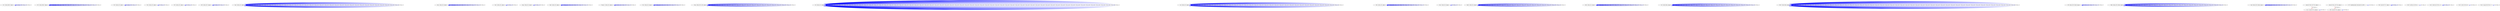 digraph {
Node0x2cf7300[label="  %1 = alloca float*, align 4"];
Node0x2cf7300 -> Node0x2cf7300[label="D:0.00ns L:0",color=blue];
Node0x2cf7300 -> Node0x2cf7300[label="D:0.00ns L:0",color=blue];
Node0x2cf7300 -> Node0x2cf7300[label="D:0.00ns L:0",color=blue];
Node0x2cf77f0[label="  %2 = alloca float*, align 4"];
Node0x2cf77f0 -> Node0x2cf77f0[label="D:0.00ns L:0",color=blue];
Node0x2cf77f0 -> Node0x2cf77f0[label="D:0.00ns L:0",color=blue];
Node0x2cf77f0 -> Node0x2cf77f0[label="D:0.00ns L:0",color=blue];
Node0x2cf77f0 -> Node0x2cf77f0[label="D:0.00ns L:0",color=blue];
Node0x2cf77f0 -> Node0x2cf77f0[label="D:0.00ns L:0",color=blue];
Node0x2cf77f0 -> Node0x2cf77f0[label="D:0.00ns L:0",color=blue];
Node0x2cf77f0 -> Node0x2cf77f0[label="D:0.00ns L:0",color=blue];
Node0x2cf77f0 -> Node0x2cf77f0[label="D:0.00ns L:0",color=blue];
Node0x2cf77f0 -> Node0x2cf77f0[label="D:0.00ns L:0",color=blue];
Node0x2cf77f0 -> Node0x2cf77f0[label="D:0.00ns L:0",color=blue];
Node0x2cf78d0[label="  %3 = alloca i32, align 4"];
Node0x2cf78d0 -> Node0x2cf78d0[label="D:0.00ns L:0",color=blue];
Node0x2cf78d0 -> Node0x2cf78d0[label="D:0.00ns L:0",color=blue];
Node0x2cf78d0 -> Node0x2cf78d0[label="D:0.00ns L:0",color=blue];
Node0x2cf79b0[label="  %4 = alloca i32, align 4"];
Node0x2cf79b0 -> Node0x2cf79b0[label="D:0.00ns L:0",color=blue];
Node0x2cf79b0 -> Node0x2cf79b0[label="D:0.00ns L:0",color=blue];
Node0x2cf7a90[label="  %5 = alloca i32, align 4"];
Node0x2cf7a90 -> Node0x2cf7a90[label="D:0.00ns L:0",color=blue];
Node0x2cf7a90 -> Node0x2cf7a90[label="D:0.00ns L:0",color=blue];
Node0x2cf7b70[label="  %6 = alloca i32*, align 4"];
Node0x2cf7b70 -> Node0x2cf7b70[label="D:0.00ns L:0",color=blue];
Node0x2cf7b70 -> Node0x2cf7b70[label="D:0.00ns L:0",color=blue];
Node0x2cf7b70 -> Node0x2cf7b70[label="D:0.00ns L:0",color=blue];
Node0x2cf7c50[label="  %jz = alloca i32, align 4"];
Node0x2cf7c50 -> Node0x2cf7c50[label="D:0.00ns L:0",color=blue];
Node0x2cf7c50 -> Node0x2cf7c50[label="D:0.00ns L:0",color=blue];
Node0x2cf7c50 -> Node0x2cf7c50[label="D:0.00ns L:0",color=blue];
Node0x2cf7c50 -> Node0x2cf7c50[label="D:0.00ns L:0",color=blue];
Node0x2cf7c50 -> Node0x2cf7c50[label="D:0.00ns L:0",color=blue];
Node0x2cf7c50 -> Node0x2cf7c50[label="D:0.00ns L:0",color=blue];
Node0x2cf7c50 -> Node0x2cf7c50[label="D:0.00ns L:0",color=blue];
Node0x2cf7c50 -> Node0x2cf7c50[label="D:0.00ns L:0",color=blue];
Node0x2cf7c50 -> Node0x2cf7c50[label="D:0.00ns L:0",color=blue];
Node0x2cf7c50 -> Node0x2cf7c50[label="D:0.00ns L:0",color=blue];
Node0x2cf7c50 -> Node0x2cf7c50[label="D:0.00ns L:0",color=blue];
Node0x2cf7c50 -> Node0x2cf7c50[label="D:0.00ns L:0",color=blue];
Node0x2cf7c50 -> Node0x2cf7c50[label="D:0.00ns L:0",color=blue];
Node0x2cf7c50 -> Node0x2cf7c50[label="D:0.00ns L:0",color=blue];
Node0x2cf7c50 -> Node0x2cf7c50[label="D:0.00ns L:0",color=blue];
Node0x2cf7c50 -> Node0x2cf7c50[label="D:0.00ns L:0",color=blue];
Node0x2cf7c50 -> Node0x2cf7c50[label="D:0.00ns L:0",color=blue];
Node0x2cf7c50 -> Node0x2cf7c50[label="D:0.00ns L:0",color=blue];
Node0x2cf7c50 -> Node0x2cf7c50[label="D:0.00ns L:0",color=blue];
Node0x2cf7c50 -> Node0x2cf7c50[label="D:0.00ns L:0",color=blue];
Node0x2cf7c50 -> Node0x2cf7c50[label="D:0.00ns L:0",color=blue];
Node0x2cf7c50 -> Node0x2cf7c50[label="D:0.00ns L:0",color=blue];
Node0x2cf7c50 -> Node0x2cf7c50[label="D:0.00ns L:0",color=blue];
Node0x2cf7c50 -> Node0x2cf7c50[label="D:0.00ns L:0",color=blue];
Node0x2cf7c50 -> Node0x2cf7c50[label="D:0.00ns L:0",color=blue];
Node0x2cf7c50 -> Node0x2cf7c50[label="D:0.00ns L:0",color=blue];
Node0x2cf7c50 -> Node0x2cf7c50[label="D:0.00ns L:0",color=blue];
Node0x2cf7c50 -> Node0x2cf7c50[label="D:0.00ns L:0",color=blue];
Node0x2cf7c50 -> Node0x2cf7c50[label="D:0.00ns L:0",color=blue];
Node0x2cf7c50 -> Node0x2cf7c50[label="D:0.00ns L:0",color=blue];
Node0x2cf7c50 -> Node0x2cf7c50[label="D:0.00ns L:0",color=blue];
Node0x2cf4620[label="  %jx = alloca i32, align 4"];
Node0x2cf4620 -> Node0x2cf4620[label="D:0.00ns L:0",color=blue];
Node0x2cf4620 -> Node0x2cf4620[label="D:0.00ns L:0",color=blue];
Node0x2cf4620 -> Node0x2cf4620[label="D:0.00ns L:0",color=blue];
Node0x2cf4620 -> Node0x2cf4620[label="D:0.00ns L:0",color=blue];
Node0x2cf4620 -> Node0x2cf4620[label="D:0.00ns L:0",color=blue];
Node0x2cf4620 -> Node0x2cf4620[label="D:0.00ns L:0",color=blue];
Node0x2cf4620 -> Node0x2cf4620[label="D:0.00ns L:0",color=blue];
Node0x2cf4700[label="  %jv = alloca i32, align 4"];
Node0x2cf4700 -> Node0x2cf4700[label="D:0.00ns L:0",color=blue];
Node0x2cf4700 -> Node0x2cf4700[label="D:0.00ns L:0",color=blue];
Node0x2cf47e0[label="  %jp = alloca i32, align 4"];
Node0x2cf47e0 -> Node0x2cf47e0[label="D:0.00ns L:0",color=blue];
Node0x2cf47e0 -> Node0x2cf47e0[label="D:0.00ns L:0",color=blue];
Node0x2cf48c0[label="  %jk = alloca i32, align 4"];
Node0x2cf48c0 -> Node0x2cf48c0[label="D:0.00ns L:0",color=blue];
Node0x2cf48c0 -> Node0x2cf48c0[label="D:0.00ns L:0",color=blue];
Node0x2cf48c0 -> Node0x2cf48c0[label="D:0.00ns L:0",color=blue];
Node0x2cf48c0 -> Node0x2cf48c0[label="D:0.00ns L:0",color=blue];
Node0x2cf48c0 -> Node0x2cf48c0[label="D:0.00ns L:0",color=blue];
Node0x2cf48c0 -> Node0x2cf48c0[label="D:0.00ns L:0",color=blue];
Node0x2cf49a0[label="  %carry = alloca i32, align 4"];
Node0x2cf49a0 -> Node0x2cf49a0[label="D:0.00ns L:0",color=blue];
Node0x2cf49a0 -> Node0x2cf49a0[label="D:0.00ns L:0",color=blue];
Node0x2cf49a0 -> Node0x2cf49a0[label="D:0.00ns L:0",color=blue];
Node0x2cf49a0 -> Node0x2cf49a0[label="D:0.00ns L:0",color=blue];
Node0x2cf4a80[label="  %n = alloca i32, align 4"];
Node0x2cf4a80 -> Node0x2cf4a80[label="D:0.00ns L:0",color=blue];
Node0x2cf4a80 -> Node0x2cf4a80[label="D:0.00ns L:0",color=blue];
Node0x2cf4a80 -> Node0x2cf4a80[label="D:0.00ns L:0",color=blue];
Node0x2cf4a80 -> Node0x2cf4a80[label="D:0.00ns L:0",color=blue];
Node0x2cf4a80 -> Node0x2cf4a80[label="D:0.00ns L:0",color=blue];
Node0x2cf4a80 -> Node0x2cf4a80[label="D:0.00ns L:0",color=blue];
Node0x2cf4b60[label="  %iq = alloca [20 x i32], align 4"];
Node0x2cf4b60 -> Node0x2cf4b60[label="D:0.00ns L:0",color=blue];
Node0x2cf4b60 -> Node0x2cf4b60[label="D:0.00ns L:0",color=blue];
Node0x2cf4b60 -> Node0x2cf4b60[label="D:0.00ns L:0",color=blue];
Node0x2cf4b60 -> Node0x2cf4b60[label="D:0.00ns L:0",color=blue];
Node0x2cf4b60 -> Node0x2cf4b60[label="D:0.00ns L:0",color=blue];
Node0x2cf4b60 -> Node0x2cf4b60[label="D:0.00ns L:0",color=blue];
Node0x2cf4b60 -> Node0x2cf4b60[label="D:0.00ns L:0",color=blue];
Node0x2cf4b60 -> Node0x2cf4b60[label="D:0.00ns L:0",color=blue];
Node0x2cf4b60 -> Node0x2cf4b60[label="D:0.00ns L:0",color=blue];
Node0x2cf4b60 -> Node0x2cf4b60[label="D:0.00ns L:0",color=blue];
Node0x2cf4b60 -> Node0x2cf4b60[label="D:0.00ns L:0",color=blue];
Node0x2cf4b60 -> Node0x2cf4b60[label="D:0.00ns L:0",color=blue];
Node0x2cf4b60 -> Node0x2cf4b60[label="D:0.00ns L:0",color=blue];
Node0x2cf4b60 -> Node0x2cf4b60[label="D:0.00ns L:0",color=blue];
Node0x2cf4b60 -> Node0x2cf4b60[label="D:0.00ns L:0",color=blue];
Node0x2cf4b60 -> Node0x2cf4b60[label="D:0.00ns L:0",color=blue];
Node0x2cf4b60 -> Node0x2cf4b60[label="D:0.00ns L:0",color=blue];
Node0x2cf4c40[label="  %i = alloca i32, align 4"];
Node0x2cf4c40 -> Node0x2cf4c40[label="D:0.00ns L:0",color=blue];
Node0x2cf4c40 -> Node0x2cf4c40[label="D:0.00ns L:0",color=blue];
Node0x2cf4c40 -> Node0x2cf4c40[label="D:0.00ns L:0",color=blue];
Node0x2cf4c40 -> Node0x2cf4c40[label="D:0.00ns L:0",color=blue];
Node0x2cf4c40 -> Node0x2cf4c40[label="D:0.00ns L:0",color=blue];
Node0x2cf4c40 -> Node0x2cf4c40[label="D:0.00ns L:0",color=blue];
Node0x2cf4c40 -> Node0x2cf4c40[label="D:0.00ns L:0",color=blue];
Node0x2cf4c40 -> Node0x2cf4c40[label="D:0.00ns L:0",color=blue];
Node0x2cf4c40 -> Node0x2cf4c40[label="D:0.00ns L:0",color=blue];
Node0x2cf4c40 -> Node0x2cf4c40[label="D:0.00ns L:0",color=blue];
Node0x2cf4c40 -> Node0x2cf4c40[label="D:0.00ns L:0",color=blue];
Node0x2cf4c40 -> Node0x2cf4c40[label="D:0.00ns L:0",color=blue];
Node0x2cf4c40 -> Node0x2cf4c40[label="D:0.00ns L:0",color=blue];
Node0x2cf4c40 -> Node0x2cf4c40[label="D:0.00ns L:0",color=blue];
Node0x2cf4c40 -> Node0x2cf4c40[label="D:0.00ns L:0",color=blue];
Node0x2cf4c40 -> Node0x2cf4c40[label="D:0.00ns L:0",color=blue];
Node0x2cf4c40 -> Node0x2cf4c40[label="D:0.00ns L:0",color=blue];
Node0x2cf4c40 -> Node0x2cf4c40[label="D:0.00ns L:0",color=blue];
Node0x2cf4c40 -> Node0x2cf4c40[label="D:0.00ns L:0",color=blue];
Node0x2cf4c40 -> Node0x2cf4c40[label="D:0.00ns L:0",color=blue];
Node0x2cf4c40 -> Node0x2cf4c40[label="D:0.00ns L:0",color=blue];
Node0x2cf4c40 -> Node0x2cf4c40[label="D:0.00ns L:0",color=blue];
Node0x2cf4c40 -> Node0x2cf4c40[label="D:0.00ns L:0",color=blue];
Node0x2cf4c40 -> Node0x2cf4c40[label="D:0.00ns L:0",color=blue];
Node0x2cf4c40 -> Node0x2cf4c40[label="D:0.00ns L:0",color=blue];
Node0x2cf4c40 -> Node0x2cf4c40[label="D:0.00ns L:0",color=blue];
Node0x2cf4c40 -> Node0x2cf4c40[label="D:0.00ns L:0",color=blue];
Node0x2cf4c40 -> Node0x2cf4c40[label="D:0.00ns L:0",color=blue];
Node0x2cf4c40 -> Node0x2cf4c40[label="D:0.00ns L:0",color=blue];
Node0x2cf4c40 -> Node0x2cf4c40[label="D:0.00ns L:0",color=blue];
Node0x2cf4c40 -> Node0x2cf4c40[label="D:0.00ns L:0",color=blue];
Node0x2cf4c40 -> Node0x2cf4c40[label="D:0.00ns L:0",color=blue];
Node0x2cf4c40 -> Node0x2cf4c40[label="D:0.00ns L:0",color=blue];
Node0x2cf4c40 -> Node0x2cf4c40[label="D:0.00ns L:0",color=blue];
Node0x2cf4c40 -> Node0x2cf4c40[label="D:0.00ns L:0",color=blue];
Node0x2cf4c40 -> Node0x2cf4c40[label="D:0.00ns L:0",color=blue];
Node0x2cf4c40 -> Node0x2cf4c40[label="D:0.00ns L:0",color=blue];
Node0x2cf4c40 -> Node0x2cf4c40[label="D:0.00ns L:0",color=blue];
Node0x2cf4c40 -> Node0x2cf4c40[label="D:0.00ns L:0",color=blue];
Node0x2cf4c40 -> Node0x2cf4c40[label="D:0.00ns L:0",color=blue];
Node0x2cf4c40 -> Node0x2cf4c40[label="D:0.00ns L:0",color=blue];
Node0x2cf4c40 -> Node0x2cf4c40[label="D:0.00ns L:0",color=blue];
Node0x2cf4c40 -> Node0x2cf4c40[label="D:0.00ns L:0",color=blue];
Node0x2cf4c40 -> Node0x2cf4c40[label="D:0.00ns L:0",color=blue];
Node0x2cf4c40 -> Node0x2cf4c40[label="D:0.00ns L:0",color=blue];
Node0x2cf4c40 -> Node0x2cf4c40[label="D:0.00ns L:0",color=blue];
Node0x2cf4c40 -> Node0x2cf4c40[label="D:0.00ns L:0",color=blue];
Node0x2cf4c40 -> Node0x2cf4c40[label="D:0.00ns L:0",color=blue];
Node0x2cf4c40 -> Node0x2cf4c40[label="D:0.00ns L:0",color=blue];
Node0x2cf4c40 -> Node0x2cf4c40[label="D:0.00ns L:0",color=blue];
Node0x2cf4c40 -> Node0x2cf4c40[label="D:0.00ns L:0",color=blue];
Node0x2cf4c40 -> Node0x2cf4c40[label="D:0.00ns L:0",color=blue];
Node0x2cf4c40 -> Node0x2cf4c40[label="D:0.00ns L:0",color=blue];
Node0x2cf4c40 -> Node0x2cf4c40[label="D:0.00ns L:0",color=blue];
Node0x2cf4c40 -> Node0x2cf4c40[label="D:0.00ns L:0",color=blue];
Node0x2cf4c40 -> Node0x2cf4c40[label="D:0.00ns L:0",color=blue];
Node0x2cf4c40 -> Node0x2cf4c40[label="D:0.00ns L:0",color=blue];
Node0x2cf4c40 -> Node0x2cf4c40[label="D:0.00ns L:0",color=blue];
Node0x2cf4d20[label="  %j = alloca i32, align 4"];
Node0x2cf4d20 -> Node0x2cf4d20[label="D:0.00ns L:0",color=blue];
Node0x2cf4d20 -> Node0x2cf4d20[label="D:0.00ns L:0",color=blue];
Node0x2cf4d20 -> Node0x2cf4d20[label="D:0.00ns L:0",color=blue];
Node0x2cf4d20 -> Node0x2cf4d20[label="D:0.00ns L:0",color=blue];
Node0x2cf4d20 -> Node0x2cf4d20[label="D:0.00ns L:0",color=blue];
Node0x2cf4d20 -> Node0x2cf4d20[label="D:0.00ns L:0",color=blue];
Node0x2cf4d20 -> Node0x2cf4d20[label="D:0.00ns L:0",color=blue];
Node0x2cf4d20 -> Node0x2cf4d20[label="D:0.00ns L:0",color=blue];
Node0x2cf4d20 -> Node0x2cf4d20[label="D:0.00ns L:0",color=blue];
Node0x2cf4d20 -> Node0x2cf4d20[label="D:0.00ns L:0",color=blue];
Node0x2cf4d20 -> Node0x2cf4d20[label="D:0.00ns L:0",color=blue];
Node0x2cf4d20 -> Node0x2cf4d20[label="D:0.00ns L:0",color=blue];
Node0x2cf4d20 -> Node0x2cf4d20[label="D:0.00ns L:0",color=blue];
Node0x2cf4d20 -> Node0x2cf4d20[label="D:0.00ns L:0",color=blue];
Node0x2cf4d20 -> Node0x2cf4d20[label="D:0.00ns L:0",color=blue];
Node0x2cf4d20 -> Node0x2cf4d20[label="D:0.00ns L:0",color=blue];
Node0x2cf4d20 -> Node0x2cf4d20[label="D:0.00ns L:0",color=blue];
Node0x2cf4d20 -> Node0x2cf4d20[label="D:0.00ns L:0",color=blue];
Node0x2cf4d20 -> Node0x2cf4d20[label="D:0.00ns L:0",color=blue];
Node0x2cf4d20 -> Node0x2cf4d20[label="D:0.00ns L:0",color=blue];
Node0x2cf4d20 -> Node0x2cf4d20[label="D:0.00ns L:0",color=blue];
Node0x2cf4d20 -> Node0x2cf4d20[label="D:0.00ns L:0",color=blue];
Node0x2cf4d20 -> Node0x2cf4d20[label="D:0.00ns L:0",color=blue];
Node0x2cf4d20 -> Node0x2cf4d20[label="D:0.00ns L:0",color=blue];
Node0x2cf4d20 -> Node0x2cf4d20[label="D:0.00ns L:0",color=blue];
Node0x2cf4d20 -> Node0x2cf4d20[label="D:0.00ns L:0",color=blue];
Node0x2cf4d20 -> Node0x2cf4d20[label="D:0.00ns L:0",color=blue];
Node0x2cf4d20 -> Node0x2cf4d20[label="D:0.00ns L:0",color=blue];
Node0x2cf4d20 -> Node0x2cf4d20[label="D:0.00ns L:0",color=blue];
Node0x2cf4d20 -> Node0x2cf4d20[label="D:0.00ns L:0",color=blue];
Node0x2cf4e00[label="  %k = alloca i32, align 4"];
Node0x2cf4e00 -> Node0x2cf4e00[label="D:0.00ns L:0",color=blue];
Node0x2cf4e00 -> Node0x2cf4e00[label="D:0.00ns L:0",color=blue];
Node0x2cf4e00 -> Node0x2cf4e00[label="D:0.00ns L:0",color=blue];
Node0x2cf4e00 -> Node0x2cf4e00[label="D:0.00ns L:0",color=blue];
Node0x2cf4e00 -> Node0x2cf4e00[label="D:0.00ns L:0",color=blue];
Node0x2cf4e00 -> Node0x2cf4e00[label="D:0.00ns L:0",color=blue];
Node0x2cf4e00 -> Node0x2cf4e00[label="D:0.00ns L:0",color=blue];
Node0x2cf4e00 -> Node0x2cf4e00[label="D:0.00ns L:0",color=blue];
Node0x2cf4ee0[label="  %m = alloca i32, align 4"];
Node0x2cf4ee0 -> Node0x2cf4ee0[label="D:0.00ns L:0",color=blue];
Node0x2cf4ee0 -> Node0x2cf4ee0[label="D:0.00ns L:0",color=blue];
Node0x2cf4fc0[label="  %q0 = alloca i32, align 4"];
Node0x2cf4fc0 -> Node0x2cf4fc0[label="D:0.00ns L:0",color=blue];
Node0x2cf4fc0 -> Node0x2cf4fc0[label="D:0.00ns L:0",color=blue];
Node0x2cf4fc0 -> Node0x2cf4fc0[label="D:0.00ns L:0",color=blue];
Node0x2cf4fc0 -> Node0x2cf4fc0[label="D:0.00ns L:0",color=blue];
Node0x2cf4fc0 -> Node0x2cf4fc0[label="D:0.00ns L:0",color=blue];
Node0x2cf4fc0 -> Node0x2cf4fc0[label="D:0.00ns L:0",color=blue];
Node0x2cf4fc0 -> Node0x2cf4fc0[label="D:0.00ns L:0",color=blue];
Node0x2cf4fc0 -> Node0x2cf4fc0[label="D:0.00ns L:0",color=blue];
Node0x2cf4fc0 -> Node0x2cf4fc0[label="D:0.00ns L:0",color=blue];
Node0x2cf4fc0 -> Node0x2cf4fc0[label="D:0.00ns L:0",color=blue];
Node0x2cf4fc0 -> Node0x2cf4fc0[label="D:0.00ns L:0",color=blue];
Node0x2cf4fc0 -> Node0x2cf4fc0[label="D:0.00ns L:0",color=blue];
Node0x2cf4fc0 -> Node0x2cf4fc0[label="D:0.00ns L:0",color=blue];
Node0x2cf4fc0 -> Node0x2cf4fc0[label="D:0.00ns L:0",color=blue];
Node0x2cf4fc0 -> Node0x2cf4fc0[label="D:0.00ns L:0",color=blue];
Node0x2cf4fc0 -> Node0x2cf4fc0[label="D:0.00ns L:0",color=blue];
Node0x2cf4fc0 -> Node0x2cf4fc0[label="D:0.00ns L:0",color=blue];
Node0x2cf50a0[label="  %ih = alloca i32, align 4"];
Node0x2cf50a0 -> Node0x2cf50a0[label="D:0.00ns L:0",color=blue];
Node0x2cf50a0 -> Node0x2cf50a0[label="D:0.00ns L:0",color=blue];
Node0x2cf50a0 -> Node0x2cf50a0[label="D:0.00ns L:0",color=blue];
Node0x2cf50a0 -> Node0x2cf50a0[label="D:0.00ns L:0",color=blue];
Node0x2cf50a0 -> Node0x2cf50a0[label="D:0.00ns L:0",color=blue];
Node0x2cf50a0 -> Node0x2cf50a0[label="D:0.00ns L:0",color=blue];
Node0x2cf50a0 -> Node0x2cf50a0[label="D:0.00ns L:0",color=blue];
Node0x2cf50a0 -> Node0x2cf50a0[label="D:0.00ns L:0",color=blue];
Node0x2cf50a0 -> Node0x2cf50a0[label="D:0.00ns L:0",color=blue];
Node0x2cf50a0 -> Node0x2cf50a0[label="D:0.00ns L:0",color=blue];
Node0x2cf5180[label="  %z = alloca float, align 4"];
Node0x2cf5180 -> Node0x2cf5180[label="D:0.00ns L:0",color=blue];
Node0x2cf5180 -> Node0x2cf5180[label="D:0.00ns L:0",color=blue];
Node0x2cf5180 -> Node0x2cf5180[label="D:0.00ns L:0",color=blue];
Node0x2cf5180 -> Node0x2cf5180[label="D:0.00ns L:0",color=blue];
Node0x2cf5180 -> Node0x2cf5180[label="D:0.00ns L:0",color=blue];
Node0x2cf5180 -> Node0x2cf5180[label="D:0.00ns L:0",color=blue];
Node0x2cf5180 -> Node0x2cf5180[label="D:0.00ns L:0",color=blue];
Node0x2cf5180 -> Node0x2cf5180[label="D:0.00ns L:0",color=blue];
Node0x2cf5180 -> Node0x2cf5180[label="D:0.00ns L:0",color=blue];
Node0x2cf5180 -> Node0x2cf5180[label="D:0.00ns L:0",color=blue];
Node0x2cf5180 -> Node0x2cf5180[label="D:0.00ns L:0",color=blue];
Node0x2cf5180 -> Node0x2cf5180[label="D:0.00ns L:0",color=blue];
Node0x2cf5180 -> Node0x2cf5180[label="D:0.00ns L:0",color=blue];
Node0x2cf5180 -> Node0x2cf5180[label="D:0.00ns L:0",color=blue];
Node0x2cf5180 -> Node0x2cf5180[label="D:0.00ns L:0",color=blue];
Node0x2cf5180 -> Node0x2cf5180[label="D:0.00ns L:0",color=blue];
Node0x2cf5180 -> Node0x2cf5180[label="D:0.00ns L:0",color=blue];
Node0x2d05270[label="  %fw = alloca float, align 4"];
Node0x2d05270 -> Node0x2d05270[label="D:0.00ns L:0",color=blue];
Node0x2d05270 -> Node0x2d05270[label="D:0.00ns L:0",color=blue];
Node0x2d05270 -> Node0x2d05270[label="D:0.00ns L:0",color=blue];
Node0x2d05270 -> Node0x2d05270[label="D:0.00ns L:0",color=blue];
Node0x2d05270 -> Node0x2d05270[label="D:0.00ns L:0",color=blue];
Node0x2d05270 -> Node0x2d05270[label="D:0.00ns L:0",color=blue];
Node0x2d05270 -> Node0x2d05270[label="D:0.00ns L:0",color=blue];
Node0x2d05270 -> Node0x2d05270[label="D:0.00ns L:0",color=blue];
Node0x2d05270 -> Node0x2d05270[label="D:0.00ns L:0",color=blue];
Node0x2d05270 -> Node0x2d05270[label="D:0.00ns L:0",color=blue];
Node0x2d05270 -> Node0x2d05270[label="D:0.00ns L:0",color=blue];
Node0x2d05270 -> Node0x2d05270[label="D:0.00ns L:0",color=blue];
Node0x2d05270 -> Node0x2d05270[label="D:0.00ns L:0",color=blue];
Node0x2d05270 -> Node0x2d05270[label="D:0.00ns L:0",color=blue];
Node0x2d05270 -> Node0x2d05270[label="D:0.00ns L:0",color=blue];
Node0x2d05270 -> Node0x2d05270[label="D:0.00ns L:0",color=blue];
Node0x2d05270 -> Node0x2d05270[label="D:0.00ns L:0",color=blue];
Node0x2d05270 -> Node0x2d05270[label="D:0.00ns L:0",color=blue];
Node0x2d05270 -> Node0x2d05270[label="D:0.00ns L:0",color=blue];
Node0x2d05270 -> Node0x2d05270[label="D:0.00ns L:0",color=blue];
Node0x2d05270 -> Node0x2d05270[label="D:0.00ns L:0",color=blue];
Node0x2d05270 -> Node0x2d05270[label="D:0.00ns L:0",color=blue];
Node0x2d05270 -> Node0x2d05270[label="D:0.00ns L:0",color=blue];
Node0x2d05270 -> Node0x2d05270[label="D:0.00ns L:0",color=blue];
Node0x2d05270 -> Node0x2d05270[label="D:0.00ns L:0",color=blue];
Node0x2d05270 -> Node0x2d05270[label="D:0.00ns L:0",color=blue];
Node0x2d05270 -> Node0x2d05270[label="D:0.00ns L:0",color=blue];
Node0x2d05270 -> Node0x2d05270[label="D:0.00ns L:0",color=blue];
Node0x2d05270 -> Node0x2d05270[label="D:0.00ns L:0",color=blue];
Node0x2d05270 -> Node0x2d05270[label="D:0.00ns L:0",color=blue];
Node0x2d05270 -> Node0x2d05270[label="D:0.00ns L:0",color=blue];
Node0x2d05270 -> Node0x2d05270[label="D:0.00ns L:0",color=blue];
Node0x2d05270 -> Node0x2d05270[label="D:0.00ns L:0",color=blue];
Node0x2d05270 -> Node0x2d05270[label="D:0.00ns L:0",color=blue];
Node0x2d05270 -> Node0x2d05270[label="D:0.00ns L:0",color=blue];
Node0x2d05270 -> Node0x2d05270[label="D:0.00ns L:0",color=blue];
Node0x2d05270 -> Node0x2d05270[label="D:0.00ns L:0",color=blue];
Node0x2d05270 -> Node0x2d05270[label="D:0.00ns L:0",color=blue];
Node0x2d05270 -> Node0x2d05270[label="D:0.00ns L:0",color=blue];
Node0x2d05270 -> Node0x2d05270[label="D:0.00ns L:0",color=blue];
Node0x2d05270 -> Node0x2d05270[label="D:0.00ns L:0",color=blue];
Node0x2d05270 -> Node0x2d05270[label="D:0.00ns L:0",color=blue];
Node0x2d05270 -> Node0x2d05270[label="D:0.00ns L:0",color=blue];
Node0x2d05270 -> Node0x2d05270[label="D:0.00ns L:0",color=blue];
Node0x2d05270 -> Node0x2d05270[label="D:0.00ns L:0",color=blue];
Node0x2d05350[label="  %f = alloca [20 x float], align 4"];
Node0x2d05350 -> Node0x2d05350[label="D:0.00ns L:0",color=blue];
Node0x2d05350 -> Node0x2d05350[label="D:0.00ns L:0",color=blue];
Node0x2d05350 -> Node0x2d05350[label="D:0.00ns L:0",color=blue];
Node0x2d05350 -> Node0x2d05350[label="D:0.00ns L:0",color=blue];
Node0x2d05430[label="  %fq = alloca [20 x float], align 4"];
Node0x2d05430 -> Node0x2d05430[label="D:0.00ns L:0",color=blue];
Node0x2d05430 -> Node0x2d05430[label="D:0.00ns L:0",color=blue];
Node0x2d05430 -> Node0x2d05430[label="D:0.00ns L:0",color=blue];
Node0x2d05430 -> Node0x2d05430[label="D:0.00ns L:0",color=blue];
Node0x2d05430 -> Node0x2d05430[label="D:0.00ns L:0",color=blue];
Node0x2d05430 -> Node0x2d05430[label="D:0.00ns L:0",color=blue];
Node0x2d05430 -> Node0x2d05430[label="D:0.00ns L:0",color=blue];
Node0x2d05430 -> Node0x2d05430[label="D:0.00ns L:0",color=blue];
Node0x2d05430 -> Node0x2d05430[label="D:0.00ns L:0",color=blue];
Node0x2d05430 -> Node0x2d05430[label="D:0.00ns L:0",color=blue];
Node0x2d05430 -> Node0x2d05430[label="D:0.00ns L:0",color=blue];
Node0x2d05430 -> Node0x2d05430[label="D:0.00ns L:0",color=blue];
Node0x2d05430 -> Node0x2d05430[label="D:0.00ns L:0",color=blue];
Node0x2d05430 -> Node0x2d05430[label="D:0.00ns L:0",color=blue];
Node0x2d05430 -> Node0x2d05430[label="D:0.00ns L:0",color=blue];
Node0x2d05430 -> Node0x2d05430[label="D:0.00ns L:0",color=blue];
Node0x2d05430 -> Node0x2d05430[label="D:0.00ns L:0",color=blue];
Node0x2d05430 -> Node0x2d05430[label="D:0.00ns L:0",color=blue];
Node0x2d05430 -> Node0x2d05430[label="D:0.00ns L:0",color=blue];
Node0x2d05430 -> Node0x2d05430[label="D:0.00ns L:0",color=blue];
Node0x2d05510[label="  %q = alloca [20 x float], align 4"];
Node0x2d05510 -> Node0x2d05510[label="D:0.00ns L:0",color=blue];
Node0x2d05510 -> Node0x2d05510[label="D:0.00ns L:0",color=blue];
Node0x2d05510 -> Node0x2d05510[label="D:0.00ns L:0",color=blue];
Node0x2d05510 -> Node0x2d05510[label="D:0.00ns L:0",color=blue];
Node0x2d05510 -> Node0x2d05510[label="D:0.00ns L:0",color=blue];
Node0x2d05510 -> Node0x2d05510[label="D:0.00ns L:0",color=blue];
Node0x2d06150[label="  %11 = load i32* %3, align 4"];
Node0x2d057b0[label="  store i32 %e0, i32* %3, align 4"];
Node0x2d057b0 -> Node0x2d06150[label="D:20.00ns L:1",color=red];
Node0x2d05eb0[label="  %9 = load i32* %4, align 4"];
Node0x2d05890[label="  store i32 %nx, i32* %4, align 4"];
Node0x2d05890 -> Node0x2d05eb0[label="D:20.00ns L:1",color=red];
Node0x2d05b30[label="  %7 = getelementptr inbounds [3 x i32]*..."];
Node0x2d05b30 -> Node0x2d05b30[label="D:20.00ns L:0",color=blue];
Node0x2d05c10[label="  %8 = load i32* %7, align 4"];
Node0x2d05c10 -> Node0x2d05c10[label="D:0.00ns L:2",color=blue];
Node0x2d05c10 -> Node0x2d05c10[label="D:0.00ns L:2",color=blue];
Node0x2d05eb0 -> Node0x2d05eb0[label="D:0.00ns L:2",color=blue];
Node0x2d05f90[label="  %10 = add nsw i32 %9, -1"];
Node0x2d05f90 -> Node0x2d05f90[label="D:2.50ns L:0",color=blue];
Node0x2d06150 -> Node0x2d06150[label="D:0.00ns L:2",color=blue];
Node0x2d06230[label="  %12 = add nsw i32 %11, -3"];
Node0x2d06230 -> Node0x2d06230[label="D:2.50ns L:0",color=blue];
Node0x2d06230 -> Node0x2d06230[label="D:2.50ns L:0",color=blue];
Node0x2d06310[label="  %13 = sdiv i32 %12, 8"];
Node0x2d06310 -> Node0x2d06310[label="D:20.00ns L:32",color=blue];
Node0x2d063f0[label="  %14 = icmp slt i32 %12, -7"];
Node0x2d063f0 -> Node0x2d063f0[label="D:3.36ns L:0",color=blue];
}
